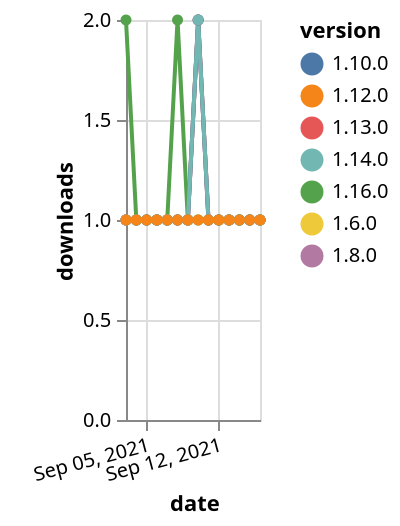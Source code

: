 {"$schema": "https://vega.github.io/schema/vega-lite/v5.json", "description": "A simple bar chart with embedded data.", "data": {"values": [{"date": "2021-09-03", "total": 244, "delta": 1, "version": "1.6.0"}, {"date": "2021-09-04", "total": 245, "delta": 1, "version": "1.6.0"}, {"date": "2021-09-05", "total": 246, "delta": 1, "version": "1.6.0"}, {"date": "2021-09-06", "total": 247, "delta": 1, "version": "1.6.0"}, {"date": "2021-09-07", "total": 248, "delta": 1, "version": "1.6.0"}, {"date": "2021-09-08", "total": 249, "delta": 1, "version": "1.6.0"}, {"date": "2021-09-09", "total": 250, "delta": 1, "version": "1.6.0"}, {"date": "2021-09-10", "total": 251, "delta": 1, "version": "1.6.0"}, {"date": "2021-09-11", "total": 252, "delta": 1, "version": "1.6.0"}, {"date": "2021-09-12", "total": 253, "delta": 1, "version": "1.6.0"}, {"date": "2021-09-13", "total": 254, "delta": 1, "version": "1.6.0"}, {"date": "2021-09-14", "total": 255, "delta": 1, "version": "1.6.0"}, {"date": "2021-09-15", "total": 256, "delta": 1, "version": "1.6.0"}, {"date": "2021-09-16", "total": 257, "delta": 1, "version": "1.6.0"}, {"date": "2021-09-03", "total": 285, "delta": 1, "version": "1.8.0"}, {"date": "2021-09-04", "total": 286, "delta": 1, "version": "1.8.0"}, {"date": "2021-09-05", "total": 287, "delta": 1, "version": "1.8.0"}, {"date": "2021-09-06", "total": 288, "delta": 1, "version": "1.8.0"}, {"date": "2021-09-07", "total": 289, "delta": 1, "version": "1.8.0"}, {"date": "2021-09-08", "total": 290, "delta": 1, "version": "1.8.0"}, {"date": "2021-09-09", "total": 291, "delta": 1, "version": "1.8.0"}, {"date": "2021-09-10", "total": 293, "delta": 2, "version": "1.8.0"}, {"date": "2021-09-11", "total": 294, "delta": 1, "version": "1.8.0"}, {"date": "2021-09-12", "total": 295, "delta": 1, "version": "1.8.0"}, {"date": "2021-09-13", "total": 296, "delta": 1, "version": "1.8.0"}, {"date": "2021-09-14", "total": 297, "delta": 1, "version": "1.8.0"}, {"date": "2021-09-15", "total": 298, "delta": 1, "version": "1.8.0"}, {"date": "2021-09-16", "total": 299, "delta": 1, "version": "1.8.0"}, {"date": "2021-09-03", "total": 138, "delta": 1, "version": "1.13.0"}, {"date": "2021-09-04", "total": 139, "delta": 1, "version": "1.13.0"}, {"date": "2021-09-05", "total": 140, "delta": 1, "version": "1.13.0"}, {"date": "2021-09-06", "total": 141, "delta": 1, "version": "1.13.0"}, {"date": "2021-09-07", "total": 142, "delta": 1, "version": "1.13.0"}, {"date": "2021-09-08", "total": 143, "delta": 1, "version": "1.13.0"}, {"date": "2021-09-09", "total": 144, "delta": 1, "version": "1.13.0"}, {"date": "2021-09-10", "total": 146, "delta": 2, "version": "1.13.0"}, {"date": "2021-09-11", "total": 147, "delta": 1, "version": "1.13.0"}, {"date": "2021-09-12", "total": 148, "delta": 1, "version": "1.13.0"}, {"date": "2021-09-13", "total": 149, "delta": 1, "version": "1.13.0"}, {"date": "2021-09-14", "total": 150, "delta": 1, "version": "1.13.0"}, {"date": "2021-09-15", "total": 151, "delta": 1, "version": "1.13.0"}, {"date": "2021-09-16", "total": 152, "delta": 1, "version": "1.13.0"}, {"date": "2021-09-03", "total": 166, "delta": 1, "version": "1.10.0"}, {"date": "2021-09-04", "total": 167, "delta": 1, "version": "1.10.0"}, {"date": "2021-09-05", "total": 168, "delta": 1, "version": "1.10.0"}, {"date": "2021-09-06", "total": 169, "delta": 1, "version": "1.10.0"}, {"date": "2021-09-07", "total": 170, "delta": 1, "version": "1.10.0"}, {"date": "2021-09-08", "total": 171, "delta": 1, "version": "1.10.0"}, {"date": "2021-09-09", "total": 172, "delta": 1, "version": "1.10.0"}, {"date": "2021-09-10", "total": 174, "delta": 2, "version": "1.10.0"}, {"date": "2021-09-11", "total": 175, "delta": 1, "version": "1.10.0"}, {"date": "2021-09-12", "total": 176, "delta": 1, "version": "1.10.0"}, {"date": "2021-09-13", "total": 177, "delta": 1, "version": "1.10.0"}, {"date": "2021-09-14", "total": 178, "delta": 1, "version": "1.10.0"}, {"date": "2021-09-15", "total": 179, "delta": 1, "version": "1.10.0"}, {"date": "2021-09-16", "total": 180, "delta": 1, "version": "1.10.0"}, {"date": "2021-09-03", "total": 112, "delta": 2, "version": "1.16.0"}, {"date": "2021-09-04", "total": 113, "delta": 1, "version": "1.16.0"}, {"date": "2021-09-05", "total": 114, "delta": 1, "version": "1.16.0"}, {"date": "2021-09-06", "total": 115, "delta": 1, "version": "1.16.0"}, {"date": "2021-09-07", "total": 116, "delta": 1, "version": "1.16.0"}, {"date": "2021-09-08", "total": 118, "delta": 2, "version": "1.16.0"}, {"date": "2021-09-09", "total": 119, "delta": 1, "version": "1.16.0"}, {"date": "2021-09-10", "total": 120, "delta": 1, "version": "1.16.0"}, {"date": "2021-09-11", "total": 121, "delta": 1, "version": "1.16.0"}, {"date": "2021-09-12", "total": 122, "delta": 1, "version": "1.16.0"}, {"date": "2021-09-13", "total": 123, "delta": 1, "version": "1.16.0"}, {"date": "2021-09-14", "total": 124, "delta": 1, "version": "1.16.0"}, {"date": "2021-09-15", "total": 125, "delta": 1, "version": "1.16.0"}, {"date": "2021-09-16", "total": 126, "delta": 1, "version": "1.16.0"}, {"date": "2021-09-03", "total": 174, "delta": 1, "version": "1.14.0"}, {"date": "2021-09-04", "total": 175, "delta": 1, "version": "1.14.0"}, {"date": "2021-09-05", "total": 176, "delta": 1, "version": "1.14.0"}, {"date": "2021-09-06", "total": 177, "delta": 1, "version": "1.14.0"}, {"date": "2021-09-07", "total": 178, "delta": 1, "version": "1.14.0"}, {"date": "2021-09-08", "total": 179, "delta": 1, "version": "1.14.0"}, {"date": "2021-09-09", "total": 180, "delta": 1, "version": "1.14.0"}, {"date": "2021-09-10", "total": 182, "delta": 2, "version": "1.14.0"}, {"date": "2021-09-11", "total": 183, "delta": 1, "version": "1.14.0"}, {"date": "2021-09-12", "total": 184, "delta": 1, "version": "1.14.0"}, {"date": "2021-09-13", "total": 185, "delta": 1, "version": "1.14.0"}, {"date": "2021-09-14", "total": 186, "delta": 1, "version": "1.14.0"}, {"date": "2021-09-15", "total": 187, "delta": 1, "version": "1.14.0"}, {"date": "2021-09-16", "total": 188, "delta": 1, "version": "1.14.0"}, {"date": "2021-09-03", "total": 154, "delta": 1, "version": "1.12.0"}, {"date": "2021-09-04", "total": 155, "delta": 1, "version": "1.12.0"}, {"date": "2021-09-05", "total": 156, "delta": 1, "version": "1.12.0"}, {"date": "2021-09-06", "total": 157, "delta": 1, "version": "1.12.0"}, {"date": "2021-09-07", "total": 158, "delta": 1, "version": "1.12.0"}, {"date": "2021-09-08", "total": 159, "delta": 1, "version": "1.12.0"}, {"date": "2021-09-09", "total": 160, "delta": 1, "version": "1.12.0"}, {"date": "2021-09-10", "total": 161, "delta": 1, "version": "1.12.0"}, {"date": "2021-09-11", "total": 162, "delta": 1, "version": "1.12.0"}, {"date": "2021-09-12", "total": 163, "delta": 1, "version": "1.12.0"}, {"date": "2021-09-13", "total": 164, "delta": 1, "version": "1.12.0"}, {"date": "2021-09-14", "total": 165, "delta": 1, "version": "1.12.0"}, {"date": "2021-09-15", "total": 166, "delta": 1, "version": "1.12.0"}, {"date": "2021-09-16", "total": 167, "delta": 1, "version": "1.12.0"}]}, "width": "container", "mark": {"type": "line", "point": {"filled": true}}, "encoding": {"x": {"field": "date", "type": "temporal", "timeUnit": "yearmonthdate", "title": "date", "axis": {"labelAngle": -15}}, "y": {"field": "delta", "type": "quantitative", "title": "downloads"}, "color": {"field": "version", "type": "nominal"}, "tooltip": {"field": "delta"}}}